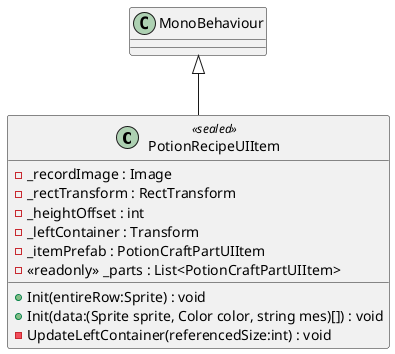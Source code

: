 @startuml
class PotionRecipeUIItem <<sealed>> {
    - _recordImage : Image
    - _rectTransform : RectTransform
    - _heightOffset : int
    + Init(entireRow:Sprite) : void
    - _leftContainer : Transform
    - _itemPrefab : PotionCraftPartUIItem
    - <<readonly>> _parts : List<PotionCraftPartUIItem>
    + Init(data:(Sprite sprite, Color color, string mes)[]) : void
    - UpdateLeftContainer(referencedSize:int) : void
}
MonoBehaviour <|-- PotionRecipeUIItem
@enduml
